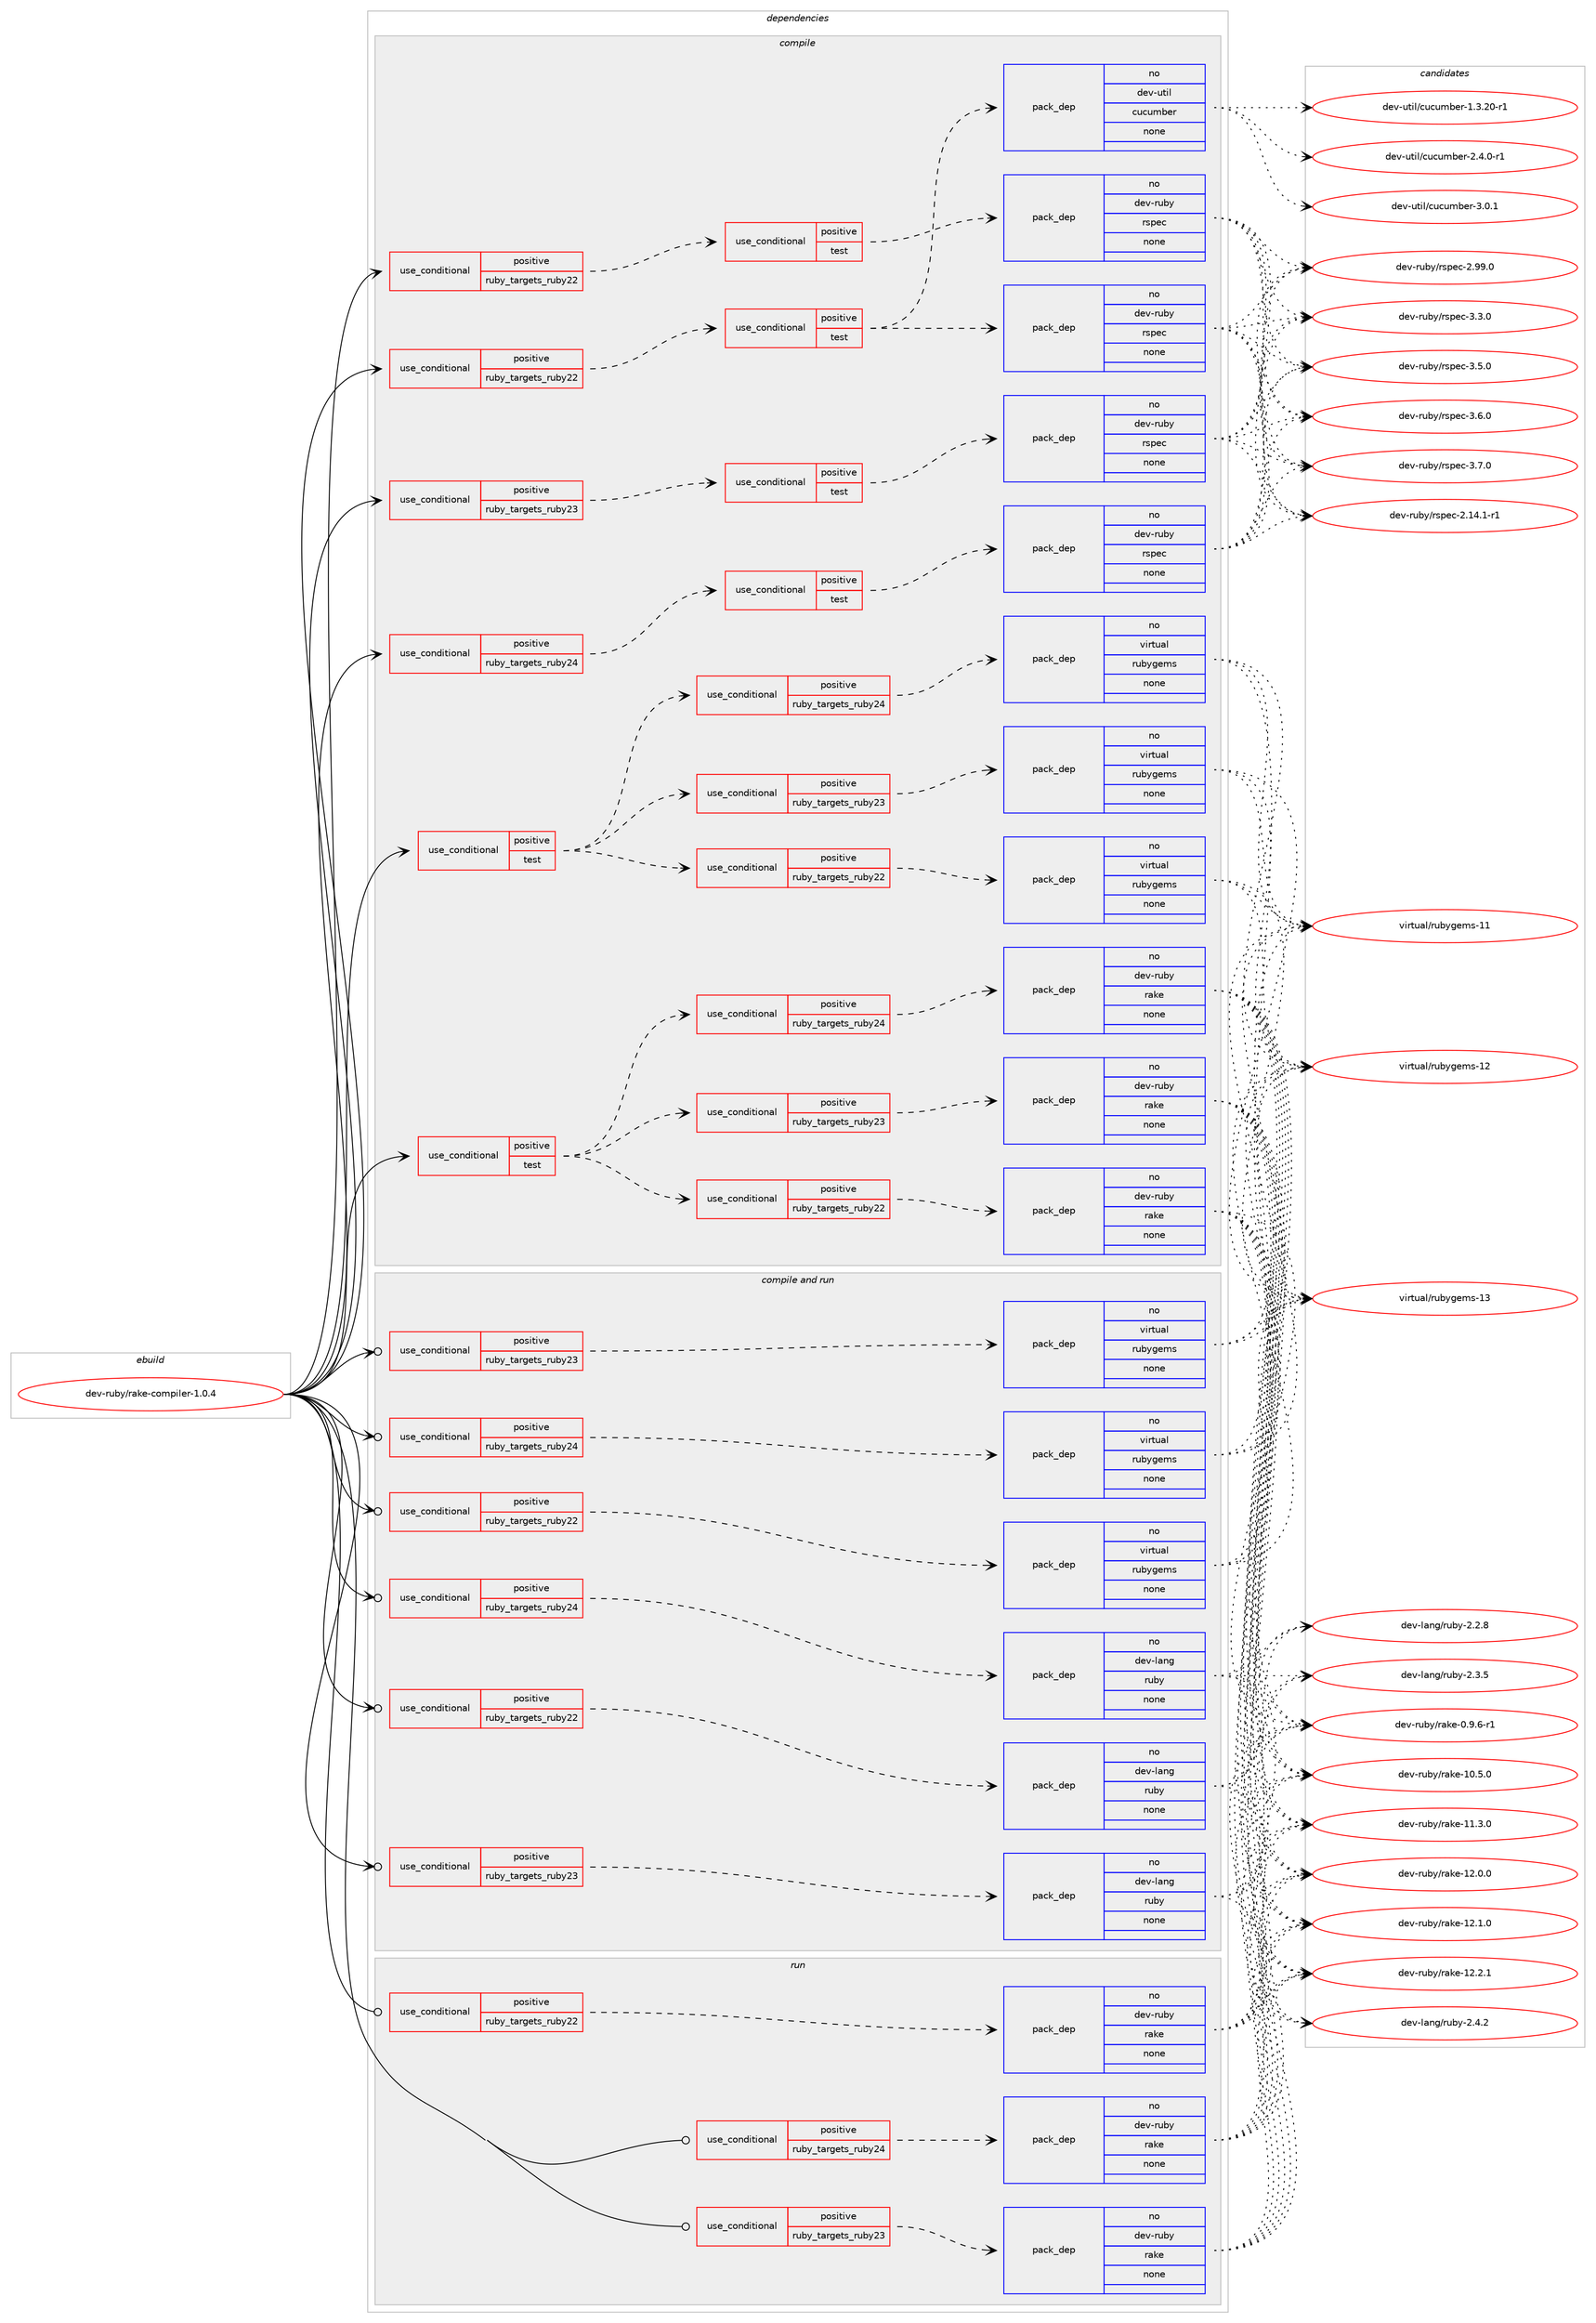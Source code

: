 digraph prolog {

# *************
# Graph options
# *************

newrank=true;
concentrate=true;
compound=true;
graph [rankdir=LR,fontname=Helvetica,fontsize=10,ranksep=1.5];#, ranksep=2.5, nodesep=0.2];
edge  [arrowhead=vee];
node  [fontname=Helvetica,fontsize=10];

# **********
# The ebuild
# **********

subgraph cluster_leftcol {
color=gray;
rank=same;
label=<<i>ebuild</i>>;
id [label="dev-ruby/rake-compiler-1.0.4", color=red, width=4, href="../dev-ruby/rake-compiler-1.0.4.svg"];
}

# ****************
# The dependencies
# ****************

subgraph cluster_midcol {
color=gray;
label=<<i>dependencies</i>>;
subgraph cluster_compile {
fillcolor="#eeeeee";
style=filled;
label=<<i>compile</i>>;
subgraph cond67309 {
dependency259229 [label=<<TABLE BORDER="0" CELLBORDER="1" CELLSPACING="0" CELLPADDING="4"><TR><TD ROWSPAN="3" CELLPADDING="10">use_conditional</TD></TR><TR><TD>positive</TD></TR><TR><TD>ruby_targets_ruby22</TD></TR></TABLE>>, shape=none, color=red];
subgraph cond67310 {
dependency259230 [label=<<TABLE BORDER="0" CELLBORDER="1" CELLSPACING="0" CELLPADDING="4"><TR><TD ROWSPAN="3" CELLPADDING="10">use_conditional</TD></TR><TR><TD>positive</TD></TR><TR><TD>test</TD></TR></TABLE>>, shape=none, color=red];
subgraph pack187806 {
dependency259231 [label=<<TABLE BORDER="0" CELLBORDER="1" CELLSPACING="0" CELLPADDING="4" WIDTH="220"><TR><TD ROWSPAN="6" CELLPADDING="30">pack_dep</TD></TR><TR><TD WIDTH="110">no</TD></TR><TR><TD>dev-ruby</TD></TR><TR><TD>rspec</TD></TR><TR><TD>none</TD></TR><TR><TD></TD></TR></TABLE>>, shape=none, color=blue];
}
dependency259230:e -> dependency259231:w [weight=20,style="dashed",arrowhead="vee"];
}
dependency259229:e -> dependency259230:w [weight=20,style="dashed",arrowhead="vee"];
}
id:e -> dependency259229:w [weight=20,style="solid",arrowhead="vee"];
subgraph cond67311 {
dependency259232 [label=<<TABLE BORDER="0" CELLBORDER="1" CELLSPACING="0" CELLPADDING="4"><TR><TD ROWSPAN="3" CELLPADDING="10">use_conditional</TD></TR><TR><TD>positive</TD></TR><TR><TD>ruby_targets_ruby22</TD></TR></TABLE>>, shape=none, color=red];
subgraph cond67312 {
dependency259233 [label=<<TABLE BORDER="0" CELLBORDER="1" CELLSPACING="0" CELLPADDING="4"><TR><TD ROWSPAN="3" CELLPADDING="10">use_conditional</TD></TR><TR><TD>positive</TD></TR><TR><TD>test</TD></TR></TABLE>>, shape=none, color=red];
subgraph pack187807 {
dependency259234 [label=<<TABLE BORDER="0" CELLBORDER="1" CELLSPACING="0" CELLPADDING="4" WIDTH="220"><TR><TD ROWSPAN="6" CELLPADDING="30">pack_dep</TD></TR><TR><TD WIDTH="110">no</TD></TR><TR><TD>dev-util</TD></TR><TR><TD>cucumber</TD></TR><TR><TD>none</TD></TR><TR><TD></TD></TR></TABLE>>, shape=none, color=blue];
}
dependency259233:e -> dependency259234:w [weight=20,style="dashed",arrowhead="vee"];
subgraph pack187808 {
dependency259235 [label=<<TABLE BORDER="0" CELLBORDER="1" CELLSPACING="0" CELLPADDING="4" WIDTH="220"><TR><TD ROWSPAN="6" CELLPADDING="30">pack_dep</TD></TR><TR><TD WIDTH="110">no</TD></TR><TR><TD>dev-ruby</TD></TR><TR><TD>rspec</TD></TR><TR><TD>none</TD></TR><TR><TD></TD></TR></TABLE>>, shape=none, color=blue];
}
dependency259233:e -> dependency259235:w [weight=20,style="dashed",arrowhead="vee"];
}
dependency259232:e -> dependency259233:w [weight=20,style="dashed",arrowhead="vee"];
}
id:e -> dependency259232:w [weight=20,style="solid",arrowhead="vee"];
subgraph cond67313 {
dependency259236 [label=<<TABLE BORDER="0" CELLBORDER="1" CELLSPACING="0" CELLPADDING="4"><TR><TD ROWSPAN="3" CELLPADDING="10">use_conditional</TD></TR><TR><TD>positive</TD></TR><TR><TD>ruby_targets_ruby23</TD></TR></TABLE>>, shape=none, color=red];
subgraph cond67314 {
dependency259237 [label=<<TABLE BORDER="0" CELLBORDER="1" CELLSPACING="0" CELLPADDING="4"><TR><TD ROWSPAN="3" CELLPADDING="10">use_conditional</TD></TR><TR><TD>positive</TD></TR><TR><TD>test</TD></TR></TABLE>>, shape=none, color=red];
subgraph pack187809 {
dependency259238 [label=<<TABLE BORDER="0" CELLBORDER="1" CELLSPACING="0" CELLPADDING="4" WIDTH="220"><TR><TD ROWSPAN="6" CELLPADDING="30">pack_dep</TD></TR><TR><TD WIDTH="110">no</TD></TR><TR><TD>dev-ruby</TD></TR><TR><TD>rspec</TD></TR><TR><TD>none</TD></TR><TR><TD></TD></TR></TABLE>>, shape=none, color=blue];
}
dependency259237:e -> dependency259238:w [weight=20,style="dashed",arrowhead="vee"];
}
dependency259236:e -> dependency259237:w [weight=20,style="dashed",arrowhead="vee"];
}
id:e -> dependency259236:w [weight=20,style="solid",arrowhead="vee"];
subgraph cond67315 {
dependency259239 [label=<<TABLE BORDER="0" CELLBORDER="1" CELLSPACING="0" CELLPADDING="4"><TR><TD ROWSPAN="3" CELLPADDING="10">use_conditional</TD></TR><TR><TD>positive</TD></TR><TR><TD>ruby_targets_ruby24</TD></TR></TABLE>>, shape=none, color=red];
subgraph cond67316 {
dependency259240 [label=<<TABLE BORDER="0" CELLBORDER="1" CELLSPACING="0" CELLPADDING="4"><TR><TD ROWSPAN="3" CELLPADDING="10">use_conditional</TD></TR><TR><TD>positive</TD></TR><TR><TD>test</TD></TR></TABLE>>, shape=none, color=red];
subgraph pack187810 {
dependency259241 [label=<<TABLE BORDER="0" CELLBORDER="1" CELLSPACING="0" CELLPADDING="4" WIDTH="220"><TR><TD ROWSPAN="6" CELLPADDING="30">pack_dep</TD></TR><TR><TD WIDTH="110">no</TD></TR><TR><TD>dev-ruby</TD></TR><TR><TD>rspec</TD></TR><TR><TD>none</TD></TR><TR><TD></TD></TR></TABLE>>, shape=none, color=blue];
}
dependency259240:e -> dependency259241:w [weight=20,style="dashed",arrowhead="vee"];
}
dependency259239:e -> dependency259240:w [weight=20,style="dashed",arrowhead="vee"];
}
id:e -> dependency259239:w [weight=20,style="solid",arrowhead="vee"];
subgraph cond67317 {
dependency259242 [label=<<TABLE BORDER="0" CELLBORDER="1" CELLSPACING="0" CELLPADDING="4"><TR><TD ROWSPAN="3" CELLPADDING="10">use_conditional</TD></TR><TR><TD>positive</TD></TR><TR><TD>test</TD></TR></TABLE>>, shape=none, color=red];
subgraph cond67318 {
dependency259243 [label=<<TABLE BORDER="0" CELLBORDER="1" CELLSPACING="0" CELLPADDING="4"><TR><TD ROWSPAN="3" CELLPADDING="10">use_conditional</TD></TR><TR><TD>positive</TD></TR><TR><TD>ruby_targets_ruby22</TD></TR></TABLE>>, shape=none, color=red];
subgraph pack187811 {
dependency259244 [label=<<TABLE BORDER="0" CELLBORDER="1" CELLSPACING="0" CELLPADDING="4" WIDTH="220"><TR><TD ROWSPAN="6" CELLPADDING="30">pack_dep</TD></TR><TR><TD WIDTH="110">no</TD></TR><TR><TD>dev-ruby</TD></TR><TR><TD>rake</TD></TR><TR><TD>none</TD></TR><TR><TD></TD></TR></TABLE>>, shape=none, color=blue];
}
dependency259243:e -> dependency259244:w [weight=20,style="dashed",arrowhead="vee"];
}
dependency259242:e -> dependency259243:w [weight=20,style="dashed",arrowhead="vee"];
subgraph cond67319 {
dependency259245 [label=<<TABLE BORDER="0" CELLBORDER="1" CELLSPACING="0" CELLPADDING="4"><TR><TD ROWSPAN="3" CELLPADDING="10">use_conditional</TD></TR><TR><TD>positive</TD></TR><TR><TD>ruby_targets_ruby23</TD></TR></TABLE>>, shape=none, color=red];
subgraph pack187812 {
dependency259246 [label=<<TABLE BORDER="0" CELLBORDER="1" CELLSPACING="0" CELLPADDING="4" WIDTH="220"><TR><TD ROWSPAN="6" CELLPADDING="30">pack_dep</TD></TR><TR><TD WIDTH="110">no</TD></TR><TR><TD>dev-ruby</TD></TR><TR><TD>rake</TD></TR><TR><TD>none</TD></TR><TR><TD></TD></TR></TABLE>>, shape=none, color=blue];
}
dependency259245:e -> dependency259246:w [weight=20,style="dashed",arrowhead="vee"];
}
dependency259242:e -> dependency259245:w [weight=20,style="dashed",arrowhead="vee"];
subgraph cond67320 {
dependency259247 [label=<<TABLE BORDER="0" CELLBORDER="1" CELLSPACING="0" CELLPADDING="4"><TR><TD ROWSPAN="3" CELLPADDING="10">use_conditional</TD></TR><TR><TD>positive</TD></TR><TR><TD>ruby_targets_ruby24</TD></TR></TABLE>>, shape=none, color=red];
subgraph pack187813 {
dependency259248 [label=<<TABLE BORDER="0" CELLBORDER="1" CELLSPACING="0" CELLPADDING="4" WIDTH="220"><TR><TD ROWSPAN="6" CELLPADDING="30">pack_dep</TD></TR><TR><TD WIDTH="110">no</TD></TR><TR><TD>dev-ruby</TD></TR><TR><TD>rake</TD></TR><TR><TD>none</TD></TR><TR><TD></TD></TR></TABLE>>, shape=none, color=blue];
}
dependency259247:e -> dependency259248:w [weight=20,style="dashed",arrowhead="vee"];
}
dependency259242:e -> dependency259247:w [weight=20,style="dashed",arrowhead="vee"];
}
id:e -> dependency259242:w [weight=20,style="solid",arrowhead="vee"];
subgraph cond67321 {
dependency259249 [label=<<TABLE BORDER="0" CELLBORDER="1" CELLSPACING="0" CELLPADDING="4"><TR><TD ROWSPAN="3" CELLPADDING="10">use_conditional</TD></TR><TR><TD>positive</TD></TR><TR><TD>test</TD></TR></TABLE>>, shape=none, color=red];
subgraph cond67322 {
dependency259250 [label=<<TABLE BORDER="0" CELLBORDER="1" CELLSPACING="0" CELLPADDING="4"><TR><TD ROWSPAN="3" CELLPADDING="10">use_conditional</TD></TR><TR><TD>positive</TD></TR><TR><TD>ruby_targets_ruby22</TD></TR></TABLE>>, shape=none, color=red];
subgraph pack187814 {
dependency259251 [label=<<TABLE BORDER="0" CELLBORDER="1" CELLSPACING="0" CELLPADDING="4" WIDTH="220"><TR><TD ROWSPAN="6" CELLPADDING="30">pack_dep</TD></TR><TR><TD WIDTH="110">no</TD></TR><TR><TD>virtual</TD></TR><TR><TD>rubygems</TD></TR><TR><TD>none</TD></TR><TR><TD></TD></TR></TABLE>>, shape=none, color=blue];
}
dependency259250:e -> dependency259251:w [weight=20,style="dashed",arrowhead="vee"];
}
dependency259249:e -> dependency259250:w [weight=20,style="dashed",arrowhead="vee"];
subgraph cond67323 {
dependency259252 [label=<<TABLE BORDER="0" CELLBORDER="1" CELLSPACING="0" CELLPADDING="4"><TR><TD ROWSPAN="3" CELLPADDING="10">use_conditional</TD></TR><TR><TD>positive</TD></TR><TR><TD>ruby_targets_ruby23</TD></TR></TABLE>>, shape=none, color=red];
subgraph pack187815 {
dependency259253 [label=<<TABLE BORDER="0" CELLBORDER="1" CELLSPACING="0" CELLPADDING="4" WIDTH="220"><TR><TD ROWSPAN="6" CELLPADDING="30">pack_dep</TD></TR><TR><TD WIDTH="110">no</TD></TR><TR><TD>virtual</TD></TR><TR><TD>rubygems</TD></TR><TR><TD>none</TD></TR><TR><TD></TD></TR></TABLE>>, shape=none, color=blue];
}
dependency259252:e -> dependency259253:w [weight=20,style="dashed",arrowhead="vee"];
}
dependency259249:e -> dependency259252:w [weight=20,style="dashed",arrowhead="vee"];
subgraph cond67324 {
dependency259254 [label=<<TABLE BORDER="0" CELLBORDER="1" CELLSPACING="0" CELLPADDING="4"><TR><TD ROWSPAN="3" CELLPADDING="10">use_conditional</TD></TR><TR><TD>positive</TD></TR><TR><TD>ruby_targets_ruby24</TD></TR></TABLE>>, shape=none, color=red];
subgraph pack187816 {
dependency259255 [label=<<TABLE BORDER="0" CELLBORDER="1" CELLSPACING="0" CELLPADDING="4" WIDTH="220"><TR><TD ROWSPAN="6" CELLPADDING="30">pack_dep</TD></TR><TR><TD WIDTH="110">no</TD></TR><TR><TD>virtual</TD></TR><TR><TD>rubygems</TD></TR><TR><TD>none</TD></TR><TR><TD></TD></TR></TABLE>>, shape=none, color=blue];
}
dependency259254:e -> dependency259255:w [weight=20,style="dashed",arrowhead="vee"];
}
dependency259249:e -> dependency259254:w [weight=20,style="dashed",arrowhead="vee"];
}
id:e -> dependency259249:w [weight=20,style="solid",arrowhead="vee"];
}
subgraph cluster_compileandrun {
fillcolor="#eeeeee";
style=filled;
label=<<i>compile and run</i>>;
subgraph cond67325 {
dependency259256 [label=<<TABLE BORDER="0" CELLBORDER="1" CELLSPACING="0" CELLPADDING="4"><TR><TD ROWSPAN="3" CELLPADDING="10">use_conditional</TD></TR><TR><TD>positive</TD></TR><TR><TD>ruby_targets_ruby22</TD></TR></TABLE>>, shape=none, color=red];
subgraph pack187817 {
dependency259257 [label=<<TABLE BORDER="0" CELLBORDER="1" CELLSPACING="0" CELLPADDING="4" WIDTH="220"><TR><TD ROWSPAN="6" CELLPADDING="30">pack_dep</TD></TR><TR><TD WIDTH="110">no</TD></TR><TR><TD>dev-lang</TD></TR><TR><TD>ruby</TD></TR><TR><TD>none</TD></TR><TR><TD></TD></TR></TABLE>>, shape=none, color=blue];
}
dependency259256:e -> dependency259257:w [weight=20,style="dashed",arrowhead="vee"];
}
id:e -> dependency259256:w [weight=20,style="solid",arrowhead="odotvee"];
subgraph cond67326 {
dependency259258 [label=<<TABLE BORDER="0" CELLBORDER="1" CELLSPACING="0" CELLPADDING="4"><TR><TD ROWSPAN="3" CELLPADDING="10">use_conditional</TD></TR><TR><TD>positive</TD></TR><TR><TD>ruby_targets_ruby22</TD></TR></TABLE>>, shape=none, color=red];
subgraph pack187818 {
dependency259259 [label=<<TABLE BORDER="0" CELLBORDER="1" CELLSPACING="0" CELLPADDING="4" WIDTH="220"><TR><TD ROWSPAN="6" CELLPADDING="30">pack_dep</TD></TR><TR><TD WIDTH="110">no</TD></TR><TR><TD>virtual</TD></TR><TR><TD>rubygems</TD></TR><TR><TD>none</TD></TR><TR><TD></TD></TR></TABLE>>, shape=none, color=blue];
}
dependency259258:e -> dependency259259:w [weight=20,style="dashed",arrowhead="vee"];
}
id:e -> dependency259258:w [weight=20,style="solid",arrowhead="odotvee"];
subgraph cond67327 {
dependency259260 [label=<<TABLE BORDER="0" CELLBORDER="1" CELLSPACING="0" CELLPADDING="4"><TR><TD ROWSPAN="3" CELLPADDING="10">use_conditional</TD></TR><TR><TD>positive</TD></TR><TR><TD>ruby_targets_ruby23</TD></TR></TABLE>>, shape=none, color=red];
subgraph pack187819 {
dependency259261 [label=<<TABLE BORDER="0" CELLBORDER="1" CELLSPACING="0" CELLPADDING="4" WIDTH="220"><TR><TD ROWSPAN="6" CELLPADDING="30">pack_dep</TD></TR><TR><TD WIDTH="110">no</TD></TR><TR><TD>dev-lang</TD></TR><TR><TD>ruby</TD></TR><TR><TD>none</TD></TR><TR><TD></TD></TR></TABLE>>, shape=none, color=blue];
}
dependency259260:e -> dependency259261:w [weight=20,style="dashed",arrowhead="vee"];
}
id:e -> dependency259260:w [weight=20,style="solid",arrowhead="odotvee"];
subgraph cond67328 {
dependency259262 [label=<<TABLE BORDER="0" CELLBORDER="1" CELLSPACING="0" CELLPADDING="4"><TR><TD ROWSPAN="3" CELLPADDING="10">use_conditional</TD></TR><TR><TD>positive</TD></TR><TR><TD>ruby_targets_ruby23</TD></TR></TABLE>>, shape=none, color=red];
subgraph pack187820 {
dependency259263 [label=<<TABLE BORDER="0" CELLBORDER="1" CELLSPACING="0" CELLPADDING="4" WIDTH="220"><TR><TD ROWSPAN="6" CELLPADDING="30">pack_dep</TD></TR><TR><TD WIDTH="110">no</TD></TR><TR><TD>virtual</TD></TR><TR><TD>rubygems</TD></TR><TR><TD>none</TD></TR><TR><TD></TD></TR></TABLE>>, shape=none, color=blue];
}
dependency259262:e -> dependency259263:w [weight=20,style="dashed",arrowhead="vee"];
}
id:e -> dependency259262:w [weight=20,style="solid",arrowhead="odotvee"];
subgraph cond67329 {
dependency259264 [label=<<TABLE BORDER="0" CELLBORDER="1" CELLSPACING="0" CELLPADDING="4"><TR><TD ROWSPAN="3" CELLPADDING="10">use_conditional</TD></TR><TR><TD>positive</TD></TR><TR><TD>ruby_targets_ruby24</TD></TR></TABLE>>, shape=none, color=red];
subgraph pack187821 {
dependency259265 [label=<<TABLE BORDER="0" CELLBORDER="1" CELLSPACING="0" CELLPADDING="4" WIDTH="220"><TR><TD ROWSPAN="6" CELLPADDING="30">pack_dep</TD></TR><TR><TD WIDTH="110">no</TD></TR><TR><TD>dev-lang</TD></TR><TR><TD>ruby</TD></TR><TR><TD>none</TD></TR><TR><TD></TD></TR></TABLE>>, shape=none, color=blue];
}
dependency259264:e -> dependency259265:w [weight=20,style="dashed",arrowhead="vee"];
}
id:e -> dependency259264:w [weight=20,style="solid",arrowhead="odotvee"];
subgraph cond67330 {
dependency259266 [label=<<TABLE BORDER="0" CELLBORDER="1" CELLSPACING="0" CELLPADDING="4"><TR><TD ROWSPAN="3" CELLPADDING="10">use_conditional</TD></TR><TR><TD>positive</TD></TR><TR><TD>ruby_targets_ruby24</TD></TR></TABLE>>, shape=none, color=red];
subgraph pack187822 {
dependency259267 [label=<<TABLE BORDER="0" CELLBORDER="1" CELLSPACING="0" CELLPADDING="4" WIDTH="220"><TR><TD ROWSPAN="6" CELLPADDING="30">pack_dep</TD></TR><TR><TD WIDTH="110">no</TD></TR><TR><TD>virtual</TD></TR><TR><TD>rubygems</TD></TR><TR><TD>none</TD></TR><TR><TD></TD></TR></TABLE>>, shape=none, color=blue];
}
dependency259266:e -> dependency259267:w [weight=20,style="dashed",arrowhead="vee"];
}
id:e -> dependency259266:w [weight=20,style="solid",arrowhead="odotvee"];
}
subgraph cluster_run {
fillcolor="#eeeeee";
style=filled;
label=<<i>run</i>>;
subgraph cond67331 {
dependency259268 [label=<<TABLE BORDER="0" CELLBORDER="1" CELLSPACING="0" CELLPADDING="4"><TR><TD ROWSPAN="3" CELLPADDING="10">use_conditional</TD></TR><TR><TD>positive</TD></TR><TR><TD>ruby_targets_ruby22</TD></TR></TABLE>>, shape=none, color=red];
subgraph pack187823 {
dependency259269 [label=<<TABLE BORDER="0" CELLBORDER="1" CELLSPACING="0" CELLPADDING="4" WIDTH="220"><TR><TD ROWSPAN="6" CELLPADDING="30">pack_dep</TD></TR><TR><TD WIDTH="110">no</TD></TR><TR><TD>dev-ruby</TD></TR><TR><TD>rake</TD></TR><TR><TD>none</TD></TR><TR><TD></TD></TR></TABLE>>, shape=none, color=blue];
}
dependency259268:e -> dependency259269:w [weight=20,style="dashed",arrowhead="vee"];
}
id:e -> dependency259268:w [weight=20,style="solid",arrowhead="odot"];
subgraph cond67332 {
dependency259270 [label=<<TABLE BORDER="0" CELLBORDER="1" CELLSPACING="0" CELLPADDING="4"><TR><TD ROWSPAN="3" CELLPADDING="10">use_conditional</TD></TR><TR><TD>positive</TD></TR><TR><TD>ruby_targets_ruby23</TD></TR></TABLE>>, shape=none, color=red];
subgraph pack187824 {
dependency259271 [label=<<TABLE BORDER="0" CELLBORDER="1" CELLSPACING="0" CELLPADDING="4" WIDTH="220"><TR><TD ROWSPAN="6" CELLPADDING="30">pack_dep</TD></TR><TR><TD WIDTH="110">no</TD></TR><TR><TD>dev-ruby</TD></TR><TR><TD>rake</TD></TR><TR><TD>none</TD></TR><TR><TD></TD></TR></TABLE>>, shape=none, color=blue];
}
dependency259270:e -> dependency259271:w [weight=20,style="dashed",arrowhead="vee"];
}
id:e -> dependency259270:w [weight=20,style="solid",arrowhead="odot"];
subgraph cond67333 {
dependency259272 [label=<<TABLE BORDER="0" CELLBORDER="1" CELLSPACING="0" CELLPADDING="4"><TR><TD ROWSPAN="3" CELLPADDING="10">use_conditional</TD></TR><TR><TD>positive</TD></TR><TR><TD>ruby_targets_ruby24</TD></TR></TABLE>>, shape=none, color=red];
subgraph pack187825 {
dependency259273 [label=<<TABLE BORDER="0" CELLBORDER="1" CELLSPACING="0" CELLPADDING="4" WIDTH="220"><TR><TD ROWSPAN="6" CELLPADDING="30">pack_dep</TD></TR><TR><TD WIDTH="110">no</TD></TR><TR><TD>dev-ruby</TD></TR><TR><TD>rake</TD></TR><TR><TD>none</TD></TR><TR><TD></TD></TR></TABLE>>, shape=none, color=blue];
}
dependency259272:e -> dependency259273:w [weight=20,style="dashed",arrowhead="vee"];
}
id:e -> dependency259272:w [weight=20,style="solid",arrowhead="odot"];
}
}

# **************
# The candidates
# **************

subgraph cluster_choices {
rank=same;
color=gray;
label=<<i>candidates</i>>;

subgraph choice187806 {
color=black;
nodesep=1;
choice10010111845114117981214711411511210199455046495246494511449 [label="dev-ruby/rspec-2.14.1-r1", color=red, width=4,href="../dev-ruby/rspec-2.14.1-r1.svg"];
choice1001011184511411798121471141151121019945504657574648 [label="dev-ruby/rspec-2.99.0", color=red, width=4,href="../dev-ruby/rspec-2.99.0.svg"];
choice10010111845114117981214711411511210199455146514648 [label="dev-ruby/rspec-3.3.0", color=red, width=4,href="../dev-ruby/rspec-3.3.0.svg"];
choice10010111845114117981214711411511210199455146534648 [label="dev-ruby/rspec-3.5.0", color=red, width=4,href="../dev-ruby/rspec-3.5.0.svg"];
choice10010111845114117981214711411511210199455146544648 [label="dev-ruby/rspec-3.6.0", color=red, width=4,href="../dev-ruby/rspec-3.6.0.svg"];
choice10010111845114117981214711411511210199455146554648 [label="dev-ruby/rspec-3.7.0", color=red, width=4,href="../dev-ruby/rspec-3.7.0.svg"];
dependency259231:e -> choice10010111845114117981214711411511210199455046495246494511449:w [style=dotted,weight="100"];
dependency259231:e -> choice1001011184511411798121471141151121019945504657574648:w [style=dotted,weight="100"];
dependency259231:e -> choice10010111845114117981214711411511210199455146514648:w [style=dotted,weight="100"];
dependency259231:e -> choice10010111845114117981214711411511210199455146534648:w [style=dotted,weight="100"];
dependency259231:e -> choice10010111845114117981214711411511210199455146544648:w [style=dotted,weight="100"];
dependency259231:e -> choice10010111845114117981214711411511210199455146554648:w [style=dotted,weight="100"];
}
subgraph choice187807 {
color=black;
nodesep=1;
choice1001011184511711610510847991179911710998101114454946514650484511449 [label="dev-util/cucumber-1.3.20-r1", color=red, width=4,href="../dev-util/cucumber-1.3.20-r1.svg"];
choice10010111845117116105108479911799117109981011144550465246484511449 [label="dev-util/cucumber-2.4.0-r1", color=red, width=4,href="../dev-util/cucumber-2.4.0-r1.svg"];
choice1001011184511711610510847991179911710998101114455146484649 [label="dev-util/cucumber-3.0.1", color=red, width=4,href="../dev-util/cucumber-3.0.1.svg"];
dependency259234:e -> choice1001011184511711610510847991179911710998101114454946514650484511449:w [style=dotted,weight="100"];
dependency259234:e -> choice10010111845117116105108479911799117109981011144550465246484511449:w [style=dotted,weight="100"];
dependency259234:e -> choice1001011184511711610510847991179911710998101114455146484649:w [style=dotted,weight="100"];
}
subgraph choice187808 {
color=black;
nodesep=1;
choice10010111845114117981214711411511210199455046495246494511449 [label="dev-ruby/rspec-2.14.1-r1", color=red, width=4,href="../dev-ruby/rspec-2.14.1-r1.svg"];
choice1001011184511411798121471141151121019945504657574648 [label="dev-ruby/rspec-2.99.0", color=red, width=4,href="../dev-ruby/rspec-2.99.0.svg"];
choice10010111845114117981214711411511210199455146514648 [label="dev-ruby/rspec-3.3.0", color=red, width=4,href="../dev-ruby/rspec-3.3.0.svg"];
choice10010111845114117981214711411511210199455146534648 [label="dev-ruby/rspec-3.5.0", color=red, width=4,href="../dev-ruby/rspec-3.5.0.svg"];
choice10010111845114117981214711411511210199455146544648 [label="dev-ruby/rspec-3.6.0", color=red, width=4,href="../dev-ruby/rspec-3.6.0.svg"];
choice10010111845114117981214711411511210199455146554648 [label="dev-ruby/rspec-3.7.0", color=red, width=4,href="../dev-ruby/rspec-3.7.0.svg"];
dependency259235:e -> choice10010111845114117981214711411511210199455046495246494511449:w [style=dotted,weight="100"];
dependency259235:e -> choice1001011184511411798121471141151121019945504657574648:w [style=dotted,weight="100"];
dependency259235:e -> choice10010111845114117981214711411511210199455146514648:w [style=dotted,weight="100"];
dependency259235:e -> choice10010111845114117981214711411511210199455146534648:w [style=dotted,weight="100"];
dependency259235:e -> choice10010111845114117981214711411511210199455146544648:w [style=dotted,weight="100"];
dependency259235:e -> choice10010111845114117981214711411511210199455146554648:w [style=dotted,weight="100"];
}
subgraph choice187809 {
color=black;
nodesep=1;
choice10010111845114117981214711411511210199455046495246494511449 [label="dev-ruby/rspec-2.14.1-r1", color=red, width=4,href="../dev-ruby/rspec-2.14.1-r1.svg"];
choice1001011184511411798121471141151121019945504657574648 [label="dev-ruby/rspec-2.99.0", color=red, width=4,href="../dev-ruby/rspec-2.99.0.svg"];
choice10010111845114117981214711411511210199455146514648 [label="dev-ruby/rspec-3.3.0", color=red, width=4,href="../dev-ruby/rspec-3.3.0.svg"];
choice10010111845114117981214711411511210199455146534648 [label="dev-ruby/rspec-3.5.0", color=red, width=4,href="../dev-ruby/rspec-3.5.0.svg"];
choice10010111845114117981214711411511210199455146544648 [label="dev-ruby/rspec-3.6.0", color=red, width=4,href="../dev-ruby/rspec-3.6.0.svg"];
choice10010111845114117981214711411511210199455146554648 [label="dev-ruby/rspec-3.7.0", color=red, width=4,href="../dev-ruby/rspec-3.7.0.svg"];
dependency259238:e -> choice10010111845114117981214711411511210199455046495246494511449:w [style=dotted,weight="100"];
dependency259238:e -> choice1001011184511411798121471141151121019945504657574648:w [style=dotted,weight="100"];
dependency259238:e -> choice10010111845114117981214711411511210199455146514648:w [style=dotted,weight="100"];
dependency259238:e -> choice10010111845114117981214711411511210199455146534648:w [style=dotted,weight="100"];
dependency259238:e -> choice10010111845114117981214711411511210199455146544648:w [style=dotted,weight="100"];
dependency259238:e -> choice10010111845114117981214711411511210199455146554648:w [style=dotted,weight="100"];
}
subgraph choice187810 {
color=black;
nodesep=1;
choice10010111845114117981214711411511210199455046495246494511449 [label="dev-ruby/rspec-2.14.1-r1", color=red, width=4,href="../dev-ruby/rspec-2.14.1-r1.svg"];
choice1001011184511411798121471141151121019945504657574648 [label="dev-ruby/rspec-2.99.0", color=red, width=4,href="../dev-ruby/rspec-2.99.0.svg"];
choice10010111845114117981214711411511210199455146514648 [label="dev-ruby/rspec-3.3.0", color=red, width=4,href="../dev-ruby/rspec-3.3.0.svg"];
choice10010111845114117981214711411511210199455146534648 [label="dev-ruby/rspec-3.5.0", color=red, width=4,href="../dev-ruby/rspec-3.5.0.svg"];
choice10010111845114117981214711411511210199455146544648 [label="dev-ruby/rspec-3.6.0", color=red, width=4,href="../dev-ruby/rspec-3.6.0.svg"];
choice10010111845114117981214711411511210199455146554648 [label="dev-ruby/rspec-3.7.0", color=red, width=4,href="../dev-ruby/rspec-3.7.0.svg"];
dependency259241:e -> choice10010111845114117981214711411511210199455046495246494511449:w [style=dotted,weight="100"];
dependency259241:e -> choice1001011184511411798121471141151121019945504657574648:w [style=dotted,weight="100"];
dependency259241:e -> choice10010111845114117981214711411511210199455146514648:w [style=dotted,weight="100"];
dependency259241:e -> choice10010111845114117981214711411511210199455146534648:w [style=dotted,weight="100"];
dependency259241:e -> choice10010111845114117981214711411511210199455146544648:w [style=dotted,weight="100"];
dependency259241:e -> choice10010111845114117981214711411511210199455146554648:w [style=dotted,weight="100"];
}
subgraph choice187811 {
color=black;
nodesep=1;
choice100101118451141179812147114971071014548465746544511449 [label="dev-ruby/rake-0.9.6-r1", color=red, width=4,href="../dev-ruby/rake-0.9.6-r1.svg"];
choice1001011184511411798121471149710710145494846534648 [label="dev-ruby/rake-10.5.0", color=red, width=4,href="../dev-ruby/rake-10.5.0.svg"];
choice1001011184511411798121471149710710145494946514648 [label="dev-ruby/rake-11.3.0", color=red, width=4,href="../dev-ruby/rake-11.3.0.svg"];
choice1001011184511411798121471149710710145495046484648 [label="dev-ruby/rake-12.0.0", color=red, width=4,href="../dev-ruby/rake-12.0.0.svg"];
choice1001011184511411798121471149710710145495046494648 [label="dev-ruby/rake-12.1.0", color=red, width=4,href="../dev-ruby/rake-12.1.0.svg"];
choice1001011184511411798121471149710710145495046504649 [label="dev-ruby/rake-12.2.1", color=red, width=4,href="../dev-ruby/rake-12.2.1.svg"];
dependency259244:e -> choice100101118451141179812147114971071014548465746544511449:w [style=dotted,weight="100"];
dependency259244:e -> choice1001011184511411798121471149710710145494846534648:w [style=dotted,weight="100"];
dependency259244:e -> choice1001011184511411798121471149710710145494946514648:w [style=dotted,weight="100"];
dependency259244:e -> choice1001011184511411798121471149710710145495046484648:w [style=dotted,weight="100"];
dependency259244:e -> choice1001011184511411798121471149710710145495046494648:w [style=dotted,weight="100"];
dependency259244:e -> choice1001011184511411798121471149710710145495046504649:w [style=dotted,weight="100"];
}
subgraph choice187812 {
color=black;
nodesep=1;
choice100101118451141179812147114971071014548465746544511449 [label="dev-ruby/rake-0.9.6-r1", color=red, width=4,href="../dev-ruby/rake-0.9.6-r1.svg"];
choice1001011184511411798121471149710710145494846534648 [label="dev-ruby/rake-10.5.0", color=red, width=4,href="../dev-ruby/rake-10.5.0.svg"];
choice1001011184511411798121471149710710145494946514648 [label="dev-ruby/rake-11.3.0", color=red, width=4,href="../dev-ruby/rake-11.3.0.svg"];
choice1001011184511411798121471149710710145495046484648 [label="dev-ruby/rake-12.0.0", color=red, width=4,href="../dev-ruby/rake-12.0.0.svg"];
choice1001011184511411798121471149710710145495046494648 [label="dev-ruby/rake-12.1.0", color=red, width=4,href="../dev-ruby/rake-12.1.0.svg"];
choice1001011184511411798121471149710710145495046504649 [label="dev-ruby/rake-12.2.1", color=red, width=4,href="../dev-ruby/rake-12.2.1.svg"];
dependency259246:e -> choice100101118451141179812147114971071014548465746544511449:w [style=dotted,weight="100"];
dependency259246:e -> choice1001011184511411798121471149710710145494846534648:w [style=dotted,weight="100"];
dependency259246:e -> choice1001011184511411798121471149710710145494946514648:w [style=dotted,weight="100"];
dependency259246:e -> choice1001011184511411798121471149710710145495046484648:w [style=dotted,weight="100"];
dependency259246:e -> choice1001011184511411798121471149710710145495046494648:w [style=dotted,weight="100"];
dependency259246:e -> choice1001011184511411798121471149710710145495046504649:w [style=dotted,weight="100"];
}
subgraph choice187813 {
color=black;
nodesep=1;
choice100101118451141179812147114971071014548465746544511449 [label="dev-ruby/rake-0.9.6-r1", color=red, width=4,href="../dev-ruby/rake-0.9.6-r1.svg"];
choice1001011184511411798121471149710710145494846534648 [label="dev-ruby/rake-10.5.0", color=red, width=4,href="../dev-ruby/rake-10.5.0.svg"];
choice1001011184511411798121471149710710145494946514648 [label="dev-ruby/rake-11.3.0", color=red, width=4,href="../dev-ruby/rake-11.3.0.svg"];
choice1001011184511411798121471149710710145495046484648 [label="dev-ruby/rake-12.0.0", color=red, width=4,href="../dev-ruby/rake-12.0.0.svg"];
choice1001011184511411798121471149710710145495046494648 [label="dev-ruby/rake-12.1.0", color=red, width=4,href="../dev-ruby/rake-12.1.0.svg"];
choice1001011184511411798121471149710710145495046504649 [label="dev-ruby/rake-12.2.1", color=red, width=4,href="../dev-ruby/rake-12.2.1.svg"];
dependency259248:e -> choice100101118451141179812147114971071014548465746544511449:w [style=dotted,weight="100"];
dependency259248:e -> choice1001011184511411798121471149710710145494846534648:w [style=dotted,weight="100"];
dependency259248:e -> choice1001011184511411798121471149710710145494946514648:w [style=dotted,weight="100"];
dependency259248:e -> choice1001011184511411798121471149710710145495046484648:w [style=dotted,weight="100"];
dependency259248:e -> choice1001011184511411798121471149710710145495046494648:w [style=dotted,weight="100"];
dependency259248:e -> choice1001011184511411798121471149710710145495046504649:w [style=dotted,weight="100"];
}
subgraph choice187814 {
color=black;
nodesep=1;
choice118105114116117971084711411798121103101109115454949 [label="virtual/rubygems-11", color=red, width=4,href="../virtual/rubygems-11.svg"];
choice118105114116117971084711411798121103101109115454950 [label="virtual/rubygems-12", color=red, width=4,href="../virtual/rubygems-12.svg"];
choice118105114116117971084711411798121103101109115454951 [label="virtual/rubygems-13", color=red, width=4,href="../virtual/rubygems-13.svg"];
dependency259251:e -> choice118105114116117971084711411798121103101109115454949:w [style=dotted,weight="100"];
dependency259251:e -> choice118105114116117971084711411798121103101109115454950:w [style=dotted,weight="100"];
dependency259251:e -> choice118105114116117971084711411798121103101109115454951:w [style=dotted,weight="100"];
}
subgraph choice187815 {
color=black;
nodesep=1;
choice118105114116117971084711411798121103101109115454949 [label="virtual/rubygems-11", color=red, width=4,href="../virtual/rubygems-11.svg"];
choice118105114116117971084711411798121103101109115454950 [label="virtual/rubygems-12", color=red, width=4,href="../virtual/rubygems-12.svg"];
choice118105114116117971084711411798121103101109115454951 [label="virtual/rubygems-13", color=red, width=4,href="../virtual/rubygems-13.svg"];
dependency259253:e -> choice118105114116117971084711411798121103101109115454949:w [style=dotted,weight="100"];
dependency259253:e -> choice118105114116117971084711411798121103101109115454950:w [style=dotted,weight="100"];
dependency259253:e -> choice118105114116117971084711411798121103101109115454951:w [style=dotted,weight="100"];
}
subgraph choice187816 {
color=black;
nodesep=1;
choice118105114116117971084711411798121103101109115454949 [label="virtual/rubygems-11", color=red, width=4,href="../virtual/rubygems-11.svg"];
choice118105114116117971084711411798121103101109115454950 [label="virtual/rubygems-12", color=red, width=4,href="../virtual/rubygems-12.svg"];
choice118105114116117971084711411798121103101109115454951 [label="virtual/rubygems-13", color=red, width=4,href="../virtual/rubygems-13.svg"];
dependency259255:e -> choice118105114116117971084711411798121103101109115454949:w [style=dotted,weight="100"];
dependency259255:e -> choice118105114116117971084711411798121103101109115454950:w [style=dotted,weight="100"];
dependency259255:e -> choice118105114116117971084711411798121103101109115454951:w [style=dotted,weight="100"];
}
subgraph choice187817 {
color=black;
nodesep=1;
choice10010111845108971101034711411798121455046504656 [label="dev-lang/ruby-2.2.8", color=red, width=4,href="../dev-lang/ruby-2.2.8.svg"];
choice10010111845108971101034711411798121455046514653 [label="dev-lang/ruby-2.3.5", color=red, width=4,href="../dev-lang/ruby-2.3.5.svg"];
choice10010111845108971101034711411798121455046524650 [label="dev-lang/ruby-2.4.2", color=red, width=4,href="../dev-lang/ruby-2.4.2.svg"];
dependency259257:e -> choice10010111845108971101034711411798121455046504656:w [style=dotted,weight="100"];
dependency259257:e -> choice10010111845108971101034711411798121455046514653:w [style=dotted,weight="100"];
dependency259257:e -> choice10010111845108971101034711411798121455046524650:w [style=dotted,weight="100"];
}
subgraph choice187818 {
color=black;
nodesep=1;
choice118105114116117971084711411798121103101109115454949 [label="virtual/rubygems-11", color=red, width=4,href="../virtual/rubygems-11.svg"];
choice118105114116117971084711411798121103101109115454950 [label="virtual/rubygems-12", color=red, width=4,href="../virtual/rubygems-12.svg"];
choice118105114116117971084711411798121103101109115454951 [label="virtual/rubygems-13", color=red, width=4,href="../virtual/rubygems-13.svg"];
dependency259259:e -> choice118105114116117971084711411798121103101109115454949:w [style=dotted,weight="100"];
dependency259259:e -> choice118105114116117971084711411798121103101109115454950:w [style=dotted,weight="100"];
dependency259259:e -> choice118105114116117971084711411798121103101109115454951:w [style=dotted,weight="100"];
}
subgraph choice187819 {
color=black;
nodesep=1;
choice10010111845108971101034711411798121455046504656 [label="dev-lang/ruby-2.2.8", color=red, width=4,href="../dev-lang/ruby-2.2.8.svg"];
choice10010111845108971101034711411798121455046514653 [label="dev-lang/ruby-2.3.5", color=red, width=4,href="../dev-lang/ruby-2.3.5.svg"];
choice10010111845108971101034711411798121455046524650 [label="dev-lang/ruby-2.4.2", color=red, width=4,href="../dev-lang/ruby-2.4.2.svg"];
dependency259261:e -> choice10010111845108971101034711411798121455046504656:w [style=dotted,weight="100"];
dependency259261:e -> choice10010111845108971101034711411798121455046514653:w [style=dotted,weight="100"];
dependency259261:e -> choice10010111845108971101034711411798121455046524650:w [style=dotted,weight="100"];
}
subgraph choice187820 {
color=black;
nodesep=1;
choice118105114116117971084711411798121103101109115454949 [label="virtual/rubygems-11", color=red, width=4,href="../virtual/rubygems-11.svg"];
choice118105114116117971084711411798121103101109115454950 [label="virtual/rubygems-12", color=red, width=4,href="../virtual/rubygems-12.svg"];
choice118105114116117971084711411798121103101109115454951 [label="virtual/rubygems-13", color=red, width=4,href="../virtual/rubygems-13.svg"];
dependency259263:e -> choice118105114116117971084711411798121103101109115454949:w [style=dotted,weight="100"];
dependency259263:e -> choice118105114116117971084711411798121103101109115454950:w [style=dotted,weight="100"];
dependency259263:e -> choice118105114116117971084711411798121103101109115454951:w [style=dotted,weight="100"];
}
subgraph choice187821 {
color=black;
nodesep=1;
choice10010111845108971101034711411798121455046504656 [label="dev-lang/ruby-2.2.8", color=red, width=4,href="../dev-lang/ruby-2.2.8.svg"];
choice10010111845108971101034711411798121455046514653 [label="dev-lang/ruby-2.3.5", color=red, width=4,href="../dev-lang/ruby-2.3.5.svg"];
choice10010111845108971101034711411798121455046524650 [label="dev-lang/ruby-2.4.2", color=red, width=4,href="../dev-lang/ruby-2.4.2.svg"];
dependency259265:e -> choice10010111845108971101034711411798121455046504656:w [style=dotted,weight="100"];
dependency259265:e -> choice10010111845108971101034711411798121455046514653:w [style=dotted,weight="100"];
dependency259265:e -> choice10010111845108971101034711411798121455046524650:w [style=dotted,weight="100"];
}
subgraph choice187822 {
color=black;
nodesep=1;
choice118105114116117971084711411798121103101109115454949 [label="virtual/rubygems-11", color=red, width=4,href="../virtual/rubygems-11.svg"];
choice118105114116117971084711411798121103101109115454950 [label="virtual/rubygems-12", color=red, width=4,href="../virtual/rubygems-12.svg"];
choice118105114116117971084711411798121103101109115454951 [label="virtual/rubygems-13", color=red, width=4,href="../virtual/rubygems-13.svg"];
dependency259267:e -> choice118105114116117971084711411798121103101109115454949:w [style=dotted,weight="100"];
dependency259267:e -> choice118105114116117971084711411798121103101109115454950:w [style=dotted,weight="100"];
dependency259267:e -> choice118105114116117971084711411798121103101109115454951:w [style=dotted,weight="100"];
}
subgraph choice187823 {
color=black;
nodesep=1;
choice100101118451141179812147114971071014548465746544511449 [label="dev-ruby/rake-0.9.6-r1", color=red, width=4,href="../dev-ruby/rake-0.9.6-r1.svg"];
choice1001011184511411798121471149710710145494846534648 [label="dev-ruby/rake-10.5.0", color=red, width=4,href="../dev-ruby/rake-10.5.0.svg"];
choice1001011184511411798121471149710710145494946514648 [label="dev-ruby/rake-11.3.0", color=red, width=4,href="../dev-ruby/rake-11.3.0.svg"];
choice1001011184511411798121471149710710145495046484648 [label="dev-ruby/rake-12.0.0", color=red, width=4,href="../dev-ruby/rake-12.0.0.svg"];
choice1001011184511411798121471149710710145495046494648 [label="dev-ruby/rake-12.1.0", color=red, width=4,href="../dev-ruby/rake-12.1.0.svg"];
choice1001011184511411798121471149710710145495046504649 [label="dev-ruby/rake-12.2.1", color=red, width=4,href="../dev-ruby/rake-12.2.1.svg"];
dependency259269:e -> choice100101118451141179812147114971071014548465746544511449:w [style=dotted,weight="100"];
dependency259269:e -> choice1001011184511411798121471149710710145494846534648:w [style=dotted,weight="100"];
dependency259269:e -> choice1001011184511411798121471149710710145494946514648:w [style=dotted,weight="100"];
dependency259269:e -> choice1001011184511411798121471149710710145495046484648:w [style=dotted,weight="100"];
dependency259269:e -> choice1001011184511411798121471149710710145495046494648:w [style=dotted,weight="100"];
dependency259269:e -> choice1001011184511411798121471149710710145495046504649:w [style=dotted,weight="100"];
}
subgraph choice187824 {
color=black;
nodesep=1;
choice100101118451141179812147114971071014548465746544511449 [label="dev-ruby/rake-0.9.6-r1", color=red, width=4,href="../dev-ruby/rake-0.9.6-r1.svg"];
choice1001011184511411798121471149710710145494846534648 [label="dev-ruby/rake-10.5.0", color=red, width=4,href="../dev-ruby/rake-10.5.0.svg"];
choice1001011184511411798121471149710710145494946514648 [label="dev-ruby/rake-11.3.0", color=red, width=4,href="../dev-ruby/rake-11.3.0.svg"];
choice1001011184511411798121471149710710145495046484648 [label="dev-ruby/rake-12.0.0", color=red, width=4,href="../dev-ruby/rake-12.0.0.svg"];
choice1001011184511411798121471149710710145495046494648 [label="dev-ruby/rake-12.1.0", color=red, width=4,href="../dev-ruby/rake-12.1.0.svg"];
choice1001011184511411798121471149710710145495046504649 [label="dev-ruby/rake-12.2.1", color=red, width=4,href="../dev-ruby/rake-12.2.1.svg"];
dependency259271:e -> choice100101118451141179812147114971071014548465746544511449:w [style=dotted,weight="100"];
dependency259271:e -> choice1001011184511411798121471149710710145494846534648:w [style=dotted,weight="100"];
dependency259271:e -> choice1001011184511411798121471149710710145494946514648:w [style=dotted,weight="100"];
dependency259271:e -> choice1001011184511411798121471149710710145495046484648:w [style=dotted,weight="100"];
dependency259271:e -> choice1001011184511411798121471149710710145495046494648:w [style=dotted,weight="100"];
dependency259271:e -> choice1001011184511411798121471149710710145495046504649:w [style=dotted,weight="100"];
}
subgraph choice187825 {
color=black;
nodesep=1;
choice100101118451141179812147114971071014548465746544511449 [label="dev-ruby/rake-0.9.6-r1", color=red, width=4,href="../dev-ruby/rake-0.9.6-r1.svg"];
choice1001011184511411798121471149710710145494846534648 [label="dev-ruby/rake-10.5.0", color=red, width=4,href="../dev-ruby/rake-10.5.0.svg"];
choice1001011184511411798121471149710710145494946514648 [label="dev-ruby/rake-11.3.0", color=red, width=4,href="../dev-ruby/rake-11.3.0.svg"];
choice1001011184511411798121471149710710145495046484648 [label="dev-ruby/rake-12.0.0", color=red, width=4,href="../dev-ruby/rake-12.0.0.svg"];
choice1001011184511411798121471149710710145495046494648 [label="dev-ruby/rake-12.1.0", color=red, width=4,href="../dev-ruby/rake-12.1.0.svg"];
choice1001011184511411798121471149710710145495046504649 [label="dev-ruby/rake-12.2.1", color=red, width=4,href="../dev-ruby/rake-12.2.1.svg"];
dependency259273:e -> choice100101118451141179812147114971071014548465746544511449:w [style=dotted,weight="100"];
dependency259273:e -> choice1001011184511411798121471149710710145494846534648:w [style=dotted,weight="100"];
dependency259273:e -> choice1001011184511411798121471149710710145494946514648:w [style=dotted,weight="100"];
dependency259273:e -> choice1001011184511411798121471149710710145495046484648:w [style=dotted,weight="100"];
dependency259273:e -> choice1001011184511411798121471149710710145495046494648:w [style=dotted,weight="100"];
dependency259273:e -> choice1001011184511411798121471149710710145495046504649:w [style=dotted,weight="100"];
}
}

}

